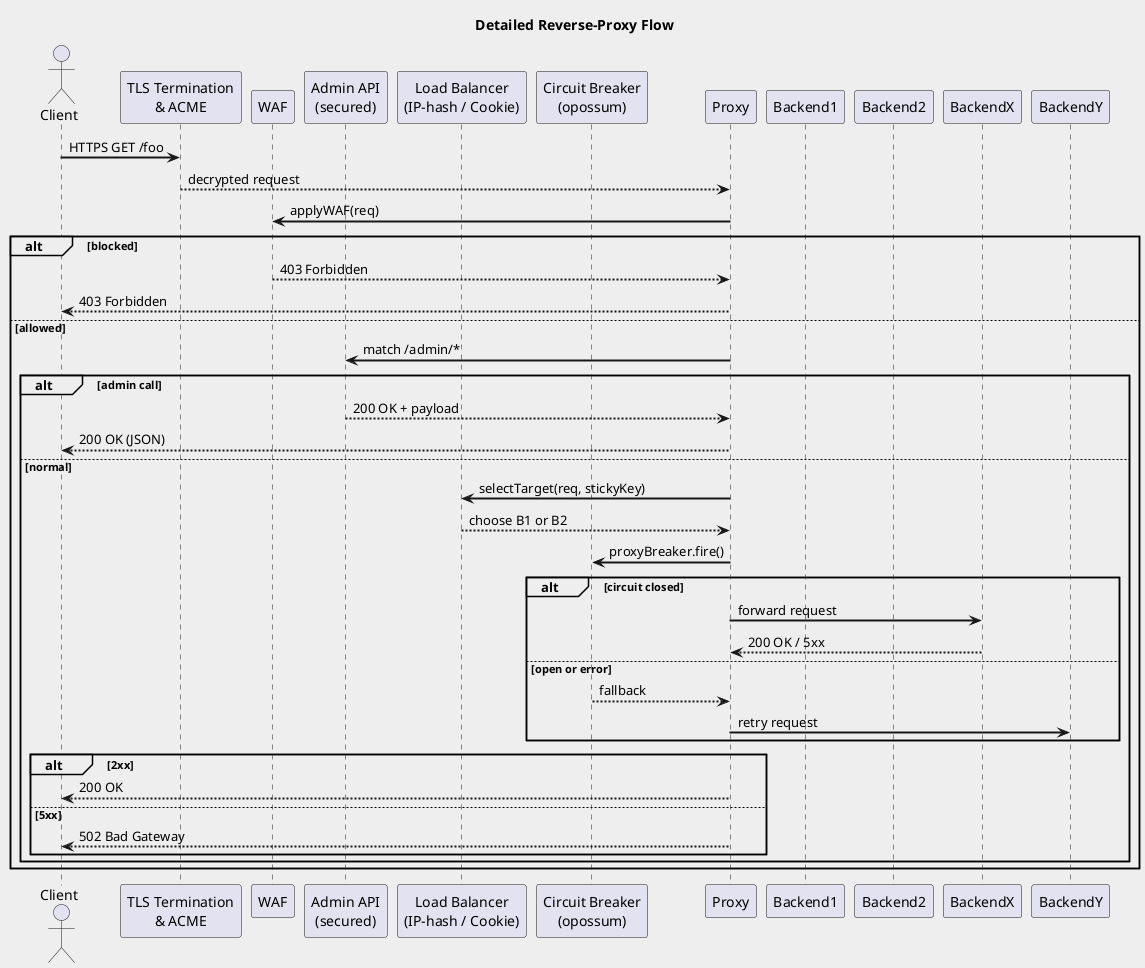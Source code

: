 @startuml
title Detailed Reverse-Proxy Flow

skinparam backgroundColor #EEE
skinparam sequenceArrowThickness 2

actor Client
participant "TLS Termination\n& ACME" as TLS
participant WAF
participant "Admin API\n(secured)" as API
participant "Load Balancer\n(IP-hash / Cookie)" as LB
participant "Circuit Breaker\n(opossum)" as CB
participant Proxy
participant Backend1 as B1
participant Backend2 as B2

Client -> TLS: HTTPS GET /foo
TLS --> Proxy: decrypted request
Proxy -> WAF: applyWAF(req)
alt blocked
  WAF --> Proxy: 403 Forbidden
  Proxy --> Client: 403 Forbidden
else allowed
  Proxy -> API: match /admin/*
  alt admin call
    API --> Proxy: 200 OK + payload
    Proxy --> Client: 200 OK (JSON)
  else normal
    Proxy -> LB: selectTarget(req, stickyKey)
    LB --> Proxy: choose B1 or B2
    Proxy -> CB: proxyBreaker.fire()
    alt circuit closed
      Proxy -> BackendX: forward request
      BackendX --> Proxy: 200 OK / 5xx
    else open or error
      CB --> Proxy: fallback
      Proxy -> BackendY: retry request
    end
    alt 2xx
      Proxy --> Client: 200 OK
    else 5xx
      Proxy --> Client: 502 Bad Gateway
    end
  end
end

@enduml
